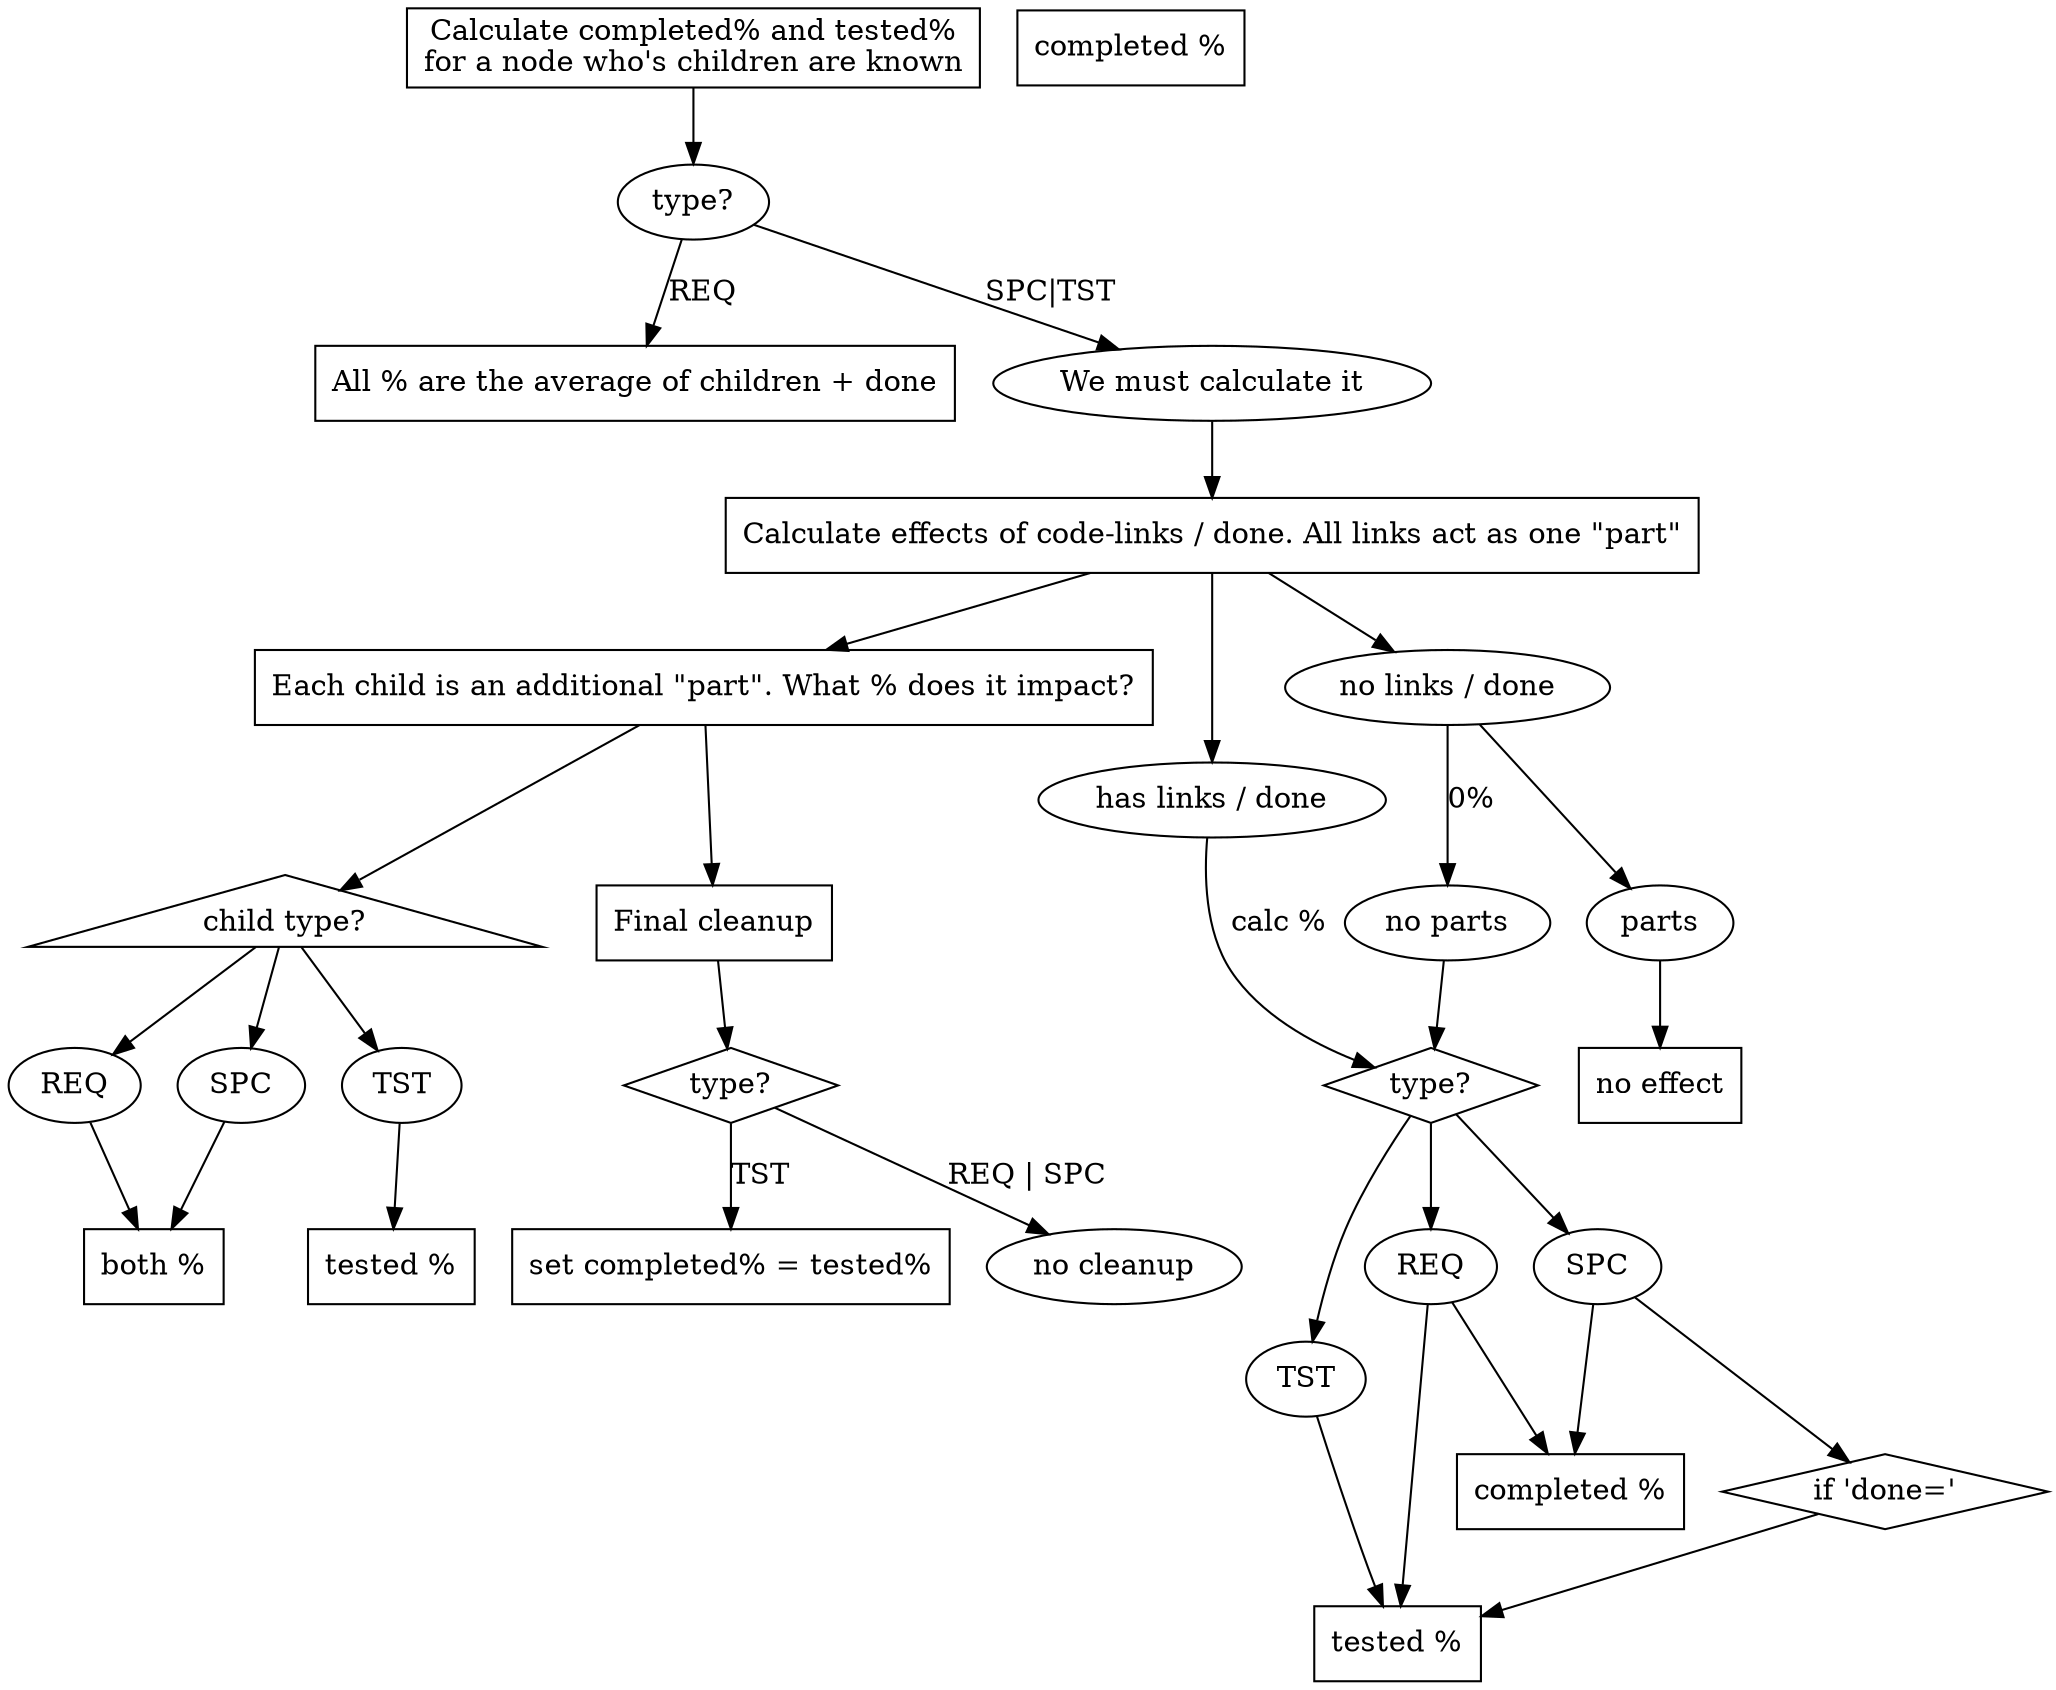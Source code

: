 // I realized in the middle of graphing this that I had been
// approaching it wrong.
//
// I had been setting TST.tested == TST.completed
// The logic was much more clean when I just said
// that TST only affects the TST of items and did
// the opposite.

digraph G {
    // TODO: I want this cluster to be horizontal
    {
        // whole operation
        {G_start [label="\
Calculate completed% and tested%
for a node who's children are known";
        shape=box]}

        G_start -> T_start;
    }

    {
        {T_start [label="type?"]}
        {T_req [label="All % are the average of children + done"; shape=box]}
        {T_other [label="We must calculate it"]}

        T_start -> T_req [label="REQ"];
        T_start -> T_other [label="SPC|TST"];

        T_other -> L_start -> C_start -> F_start;
    }


    // whether to use a link or not
    {
        // starting values
        {L_start [label="\
Calculate effects of code-links / done. All links act as one \"part\""
        shape=box]}

        // ending values
        {L_completed [label="completed %"; shape=box]}
        {L_tested [label="tested %"; shape=box]}
        {L_nouse [label="no effect"; URL="[[@.link_nouse]]"; shape=box]}

        // other
        {L_links [label="has links / done"]}
        {L_nolinks [label="no links / done"]}

        L_start -> L_links;
        L_start -> L_nolinks;

        // node type is other, find calulation
        // has links
        L_links -> L_nt [label="calc %"];

        // no links
        L_nolinks -> {L_nl_a [label="parts"]} -> L_nouse;
        L_nolinks -> {L_nl_b [label="no parts"]} [label="0%"];
            L_nl_b -> L_nt

        {L_nt [label="type?"; shape=diamond]}

        L_nt -> {L_req [label="REQ"]}
        L_nt -> {L_spc [label="SPC"]}
        L_nt -> {L_tst [label="TST"]}

        L_req -> L_completed
        L_req -> L_tested

        L_spc -> L_completed
        L_spc -> {L_spc_done [label="if 'done='"; shape=diamond]} -> L_tested;

        L_tst -> L_tested;
    }

    // what to use a child for
    {
        // starting values
        {C_start [label="\
Each child is an additional \"part\". What % does it impact?";
        shape=box]}

        // ending values
        {C_completed [label="completed %"; shape=box]}
        {C_tested [label="tested %"; shape=box]}
        {C_both [label="both %"; shape=box]}

        // different depending on the type of child
        {C_req [label="REQ"]}
        {C_spc [label="SPC"]}
        {C_tst [label="TST"]}

        {C_nt [label="child type?"; shape=triangle]}
        C_start -> C_nt;
            C_nt -> C_req;
            C_nt -> C_spc;
            C_nt -> C_tst;


        C_req -> C_both;
        C_spc -> C_both;
        C_tst -> C_tested;

    }

    // final setting / cleanup
    {
        // starting values
        {F_start [label="Final cleanup"; shape=box]}

        // ending values
        {F_equate [label="set completed% = tested%"; shape=box]}
        {F_nochange [label="no cleanup"]}

        {F_nt [label="type?"; shape=diamond]}

        F_start -> F_nt
        F_nt -> F_equate [label="TST"];
        F_nt -> F_nochange [label="REQ | SPC"];
    }


}
